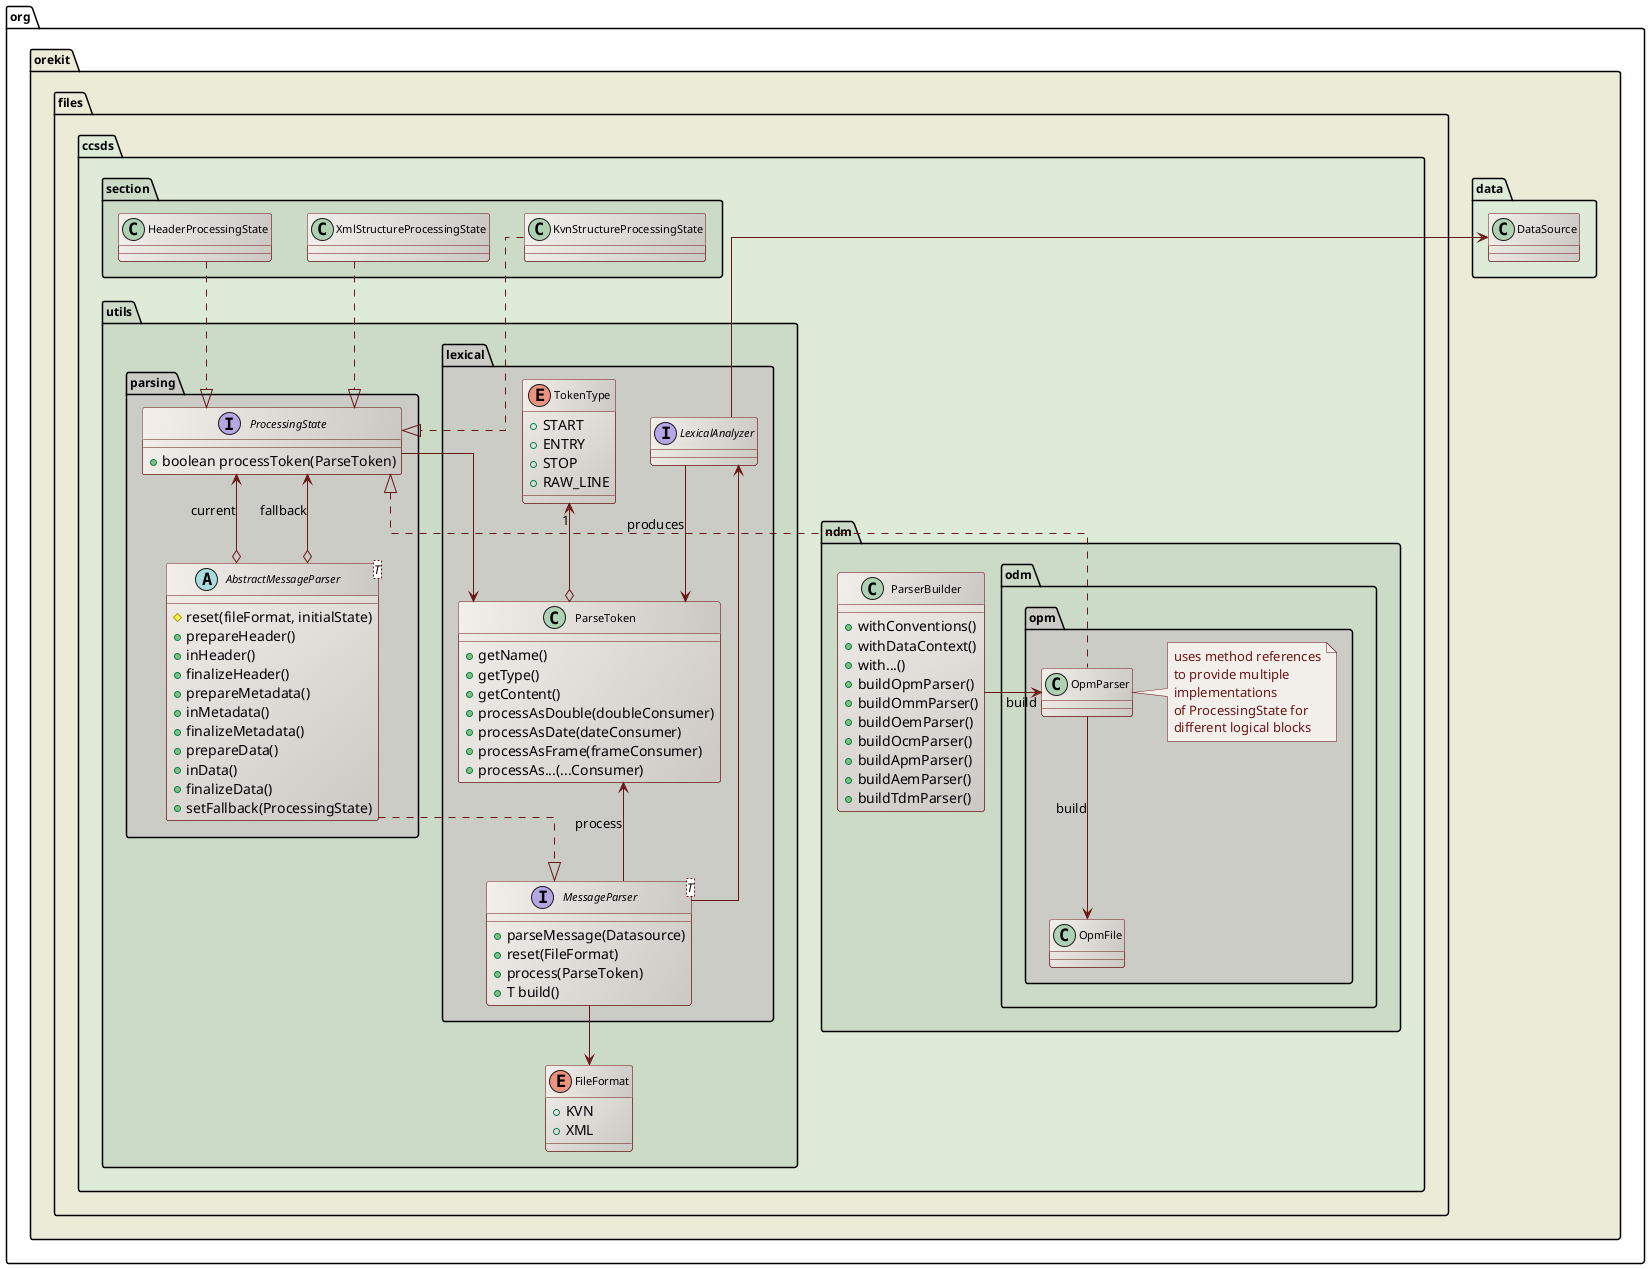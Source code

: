 ' Copyright 2002-2021 CS GROUP
' Licensed to CS GROUP (CS) under one or more
' contributor license agreements.  See the NOTICE file distributed with
' this work for additional information regarding copyright ownership.
' CS licenses this file to You under the Apache License, Version 2.0
' (the "License"); you may not use this file except in compliance with
' the License.  You may obtain a copy of the License at
'
'   http://www.apache.org/licenses/LICENSE-2.0
'
' Unless required by applicable law or agreed to in writing, software
' distributed under the License is distributed on an "AS IS" BASIS,
' WITHOUT WARRANTIES OR CONDITIONS OF ANY KIND, either express or implied.
' See the License for the specific language governing permissions and
' limitations under the License.

@startuml

  skinparam svek                  true
  skinparam ClassBackgroundColor  #F3EFEB/CCC9C5
  skinparam ClassArrowColor       #691616
  skinparam ClassBorderColor      #691616
  skinparam NoteBackgroundColor   #F3EFEB
  skinparam NoteBorderColor       #691616
  skinparam NoteFontColor         #691616
  skinparam ClassFontSize         11
  skinparam PackageFontSize       12
  skinparam linetype              ortho

  package org.orekit #ECEBD8 {

    package data #DDEBD8 {
      class DataSource
    }

    package files.ccsds #DDEBD8 {

      package section #CBDBC8 {
        class HeaderProcessingState
        class KvnStructureProcessingState
        class XmlStructureProcessingState
      }

      package utils #CBDBC8 {
      package lexical #CCCCC7 {
        interface LexicalAnalyzer
        enum TokenType {
          +START
          +ENTRY
          +STOP
          +RAW_LINE
        }
        class ParseToken {
          +getName()
          +getType()
          +getContent()
          +processAsDouble(doubleConsumer)
          +processAsDate(dateConsumer)
          +processAsFrame(frameConsumer)
          +processAs...(...Consumer)
        }
        interface "MessageParser<T>" as MessageParser {
          +parseMessage(Datasource)
          +reset(FileFormat)
          +process(ParseToken)
          +T build()
        }
      }

      package parsing #CCCCC7 {
        abstract class "AbstractMessageParser<T>" as AbstractMessageParser {
          #reset(fileFormat, initialState)
          +prepareHeader()
          +inHeader()
          +finalizeHeader()
          +prepareMetadata()
          +inMetadata()
          +finalizeMetadata()
          +prepareData()
          +inData()
          +finalizeData()
          +setFallback(ProcessingState)
        }
        interface ProcessingState {
          +boolean processToken(ParseToken)
        }
      }

      enum FileFormat {
        +KVN
        +XML
      }
      }

      package ndm #CBDBC8 {

         package odm.opm #CCCCC7 {
          class OpmParser
          note right
            uses method references
            to provide multiple
            implementations
            of ProcessingState for
            different logical blocks
          end note
          class OpmFile
        }

        class ParserBuilder {
          +withConventions()
          +withDataContext()
          +with...()
          +buildOpmParser()
          +buildOmmParser()
          +buildOemParser()
          +buildOcmParser()
          +buildApmParser()
          +buildAemParser()
          +buildTdmParser()
        }

      }

    }
  }

  DataSource <-- LexicalAnalyzer
  LexicalAnalyzer --> ParseToken : produces
  LexicalAnalyzer <-- MessageParser
  TokenType "1" <--o ParseToken
  ParseToken <-left- ProcessingState
  MessageParser --> FileFormat
  ParseToken <-- MessageParser : "process"
  AbstractMessageParser ..|> MessageParser
  ProcessingState <--o AbstractMessageParser : "current"
  ProcessingState <--o AbstractMessageParser : "fallback"
  OpmParser --> OpmFile : "build"
  HeaderProcessingState       ..|> ProcessingState
  KvnStructureProcessingState ..|> ProcessingState
  XmlStructureProcessingState ..|> ProcessingState
  ProcessingState <|.. OpmParser
  ParserBuilder -right-> OpmParser : build

@enduml

